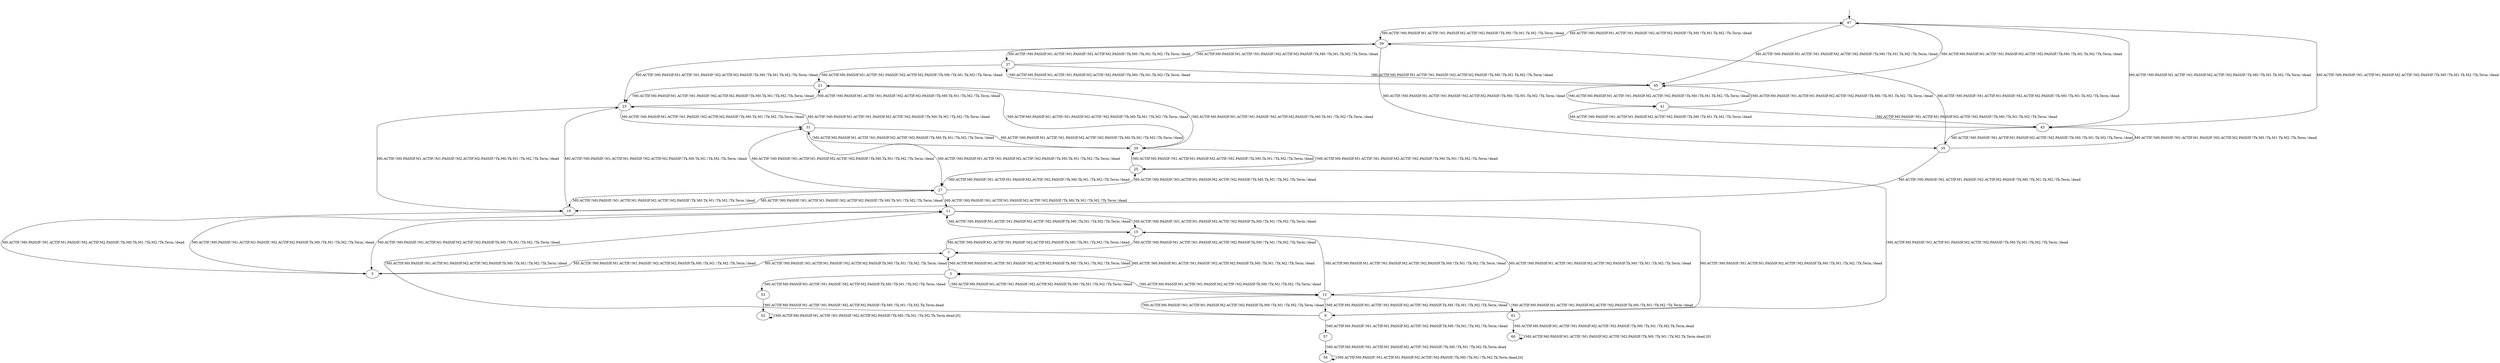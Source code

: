 digraph system {
_47[label="", shape=none ];
_47->47;
15->7 [label= "M0.ACTIF.!M0.PASSIF.M1.ACTIF.!M1.PASSIF.M2.ACTIF.!M2.PASSIF.Tk.M0.!Tk.M1.!Tk.M2.!Tk.Term.!dead"];
15->11 [label= "M0.ACTIF.!M0.PASSIF.M1.ACTIF.!M1.PASSIF.M2.ACTIF.!M2.PASSIF.Tk.M0.!Tk.M1.!Tk.M2.!Tk.Term.!dead"];
15->13 [label= "M0.ACTIF.!M0.PASSIF.M1.ACTIF.!M1.PASSIF.M2.ACTIF.!M2.PASSIF.Tk.M0.!Tk.M1.!Tk.M2.!Tk.Term.!dead"];
31->23 [label= "M0.ACTIF.!M0.PASSIF.M1.ACTIF.!M1.PASSIF.M2.ACTIF.!M2.PASSIF.!Tk.M0.Tk.M1.!Tk.M2.!Tk.Term.!dead"];
31->27 [label= "M0.ACTIF.!M0.PASSIF.M1.ACTIF.!M1.PASSIF.M2.ACTIF.!M2.PASSIF.!Tk.M0.Tk.M1.!Tk.M2.!Tk.Term.!dead"];
31->29 [label= "M0.ACTIF.!M0.PASSIF.M1.ACTIF.!M1.PASSIF.M2.ACTIF.!M2.PASSIF.!Tk.M0.Tk.M1.!Tk.M2.!Tk.Term.!dead"];
47->39 [label= "M0.ACTIF.!M0.PASSIF.M1.ACTIF.!M1.PASSIF.M2.ACTIF.!M2.PASSIF.!Tk.M0.!Tk.M1.Tk.M2.!Tk.Term.!dead"];
47->43 [label= "M0.ACTIF.!M0.PASSIF.M1.ACTIF.!M1.PASSIF.M2.ACTIF.!M2.PASSIF.!Tk.M0.!Tk.M1.Tk.M2.!Tk.Term.!dead"];
47->45 [label= "M0.ACTIF.!M0.PASSIF.M1.ACTIF.!M1.PASSIF.M2.ACTIF.!M2.PASSIF.!Tk.M0.!Tk.M1.Tk.M2.!Tk.Term.!dead"];
7->15 [label= "M0.ACTIF.!M0.PASSIF.M1.ACTIF.!M1.PASSIF.!M2.ACTIF.M2.PASSIF.Tk.M0.!Tk.M1.!Tk.M2.!Tk.Term.!dead"];
7->3 [label= "M0.ACTIF.!M0.PASSIF.M1.ACTIF.!M1.PASSIF.!M2.ACTIF.M2.PASSIF.Tk.M0.!Tk.M1.!Tk.M2.!Tk.Term.!dead"];
7->5 [label= "M0.ACTIF.!M0.PASSIF.M1.ACTIF.!M1.PASSIF.!M2.ACTIF.M2.PASSIF.Tk.M0.!Tk.M1.!Tk.M2.!Tk.Term.!dead"];
23->31 [label= "M0.ACTIF.!M0.PASSIF.M1.ACTIF.!M1.PASSIF.!M2.ACTIF.M2.PASSIF.!Tk.M0.Tk.M1.!Tk.M2.!Tk.Term.!dead"];
23->19 [label= "M0.ACTIF.!M0.PASSIF.M1.ACTIF.!M1.PASSIF.!M2.ACTIF.M2.PASSIF.!Tk.M0.Tk.M1.!Tk.M2.!Tk.Term.!dead"];
23->21 [label= "M0.ACTIF.!M0.PASSIF.M1.ACTIF.!M1.PASSIF.!M2.ACTIF.M2.PASSIF.!Tk.M0.Tk.M1.!Tk.M2.!Tk.Term.!dead"];
39->47 [label= "M0.ACTIF.!M0.PASSIF.M1.ACTIF.!M1.PASSIF.!M2.ACTIF.M2.PASSIF.!Tk.M0.!Tk.M1.Tk.M2.!Tk.Term.!dead"];
39->23 [label= "M0.ACTIF.!M0.PASSIF.M1.ACTIF.!M1.PASSIF.!M2.ACTIF.M2.PASSIF.!Tk.M0.!Tk.M1.Tk.M2.!Tk.Term.!dead"];
39->35 [label= "M0.ACTIF.!M0.PASSIF.M1.ACTIF.!M1.PASSIF.!M2.ACTIF.M2.PASSIF.!Tk.M0.!Tk.M1.Tk.M2.!Tk.Term.!dead"];
39->37 [label= "M0.ACTIF.!M0.PASSIF.M1.ACTIF.!M1.PASSIF.!M2.ACTIF.M2.PASSIF.!Tk.M0.!Tk.M1.Tk.M2.!Tk.Term.!dead"];
11->15 [label= "M0.ACTIF.!M0.PASSIF.!M1.ACTIF.M1.PASSIF.M2.ACTIF.!M2.PASSIF.Tk.M0.!Tk.M1.!Tk.M2.!Tk.Term.!dead"];
11->3 [label= "M0.ACTIF.!M0.PASSIF.!M1.ACTIF.M1.PASSIF.M2.ACTIF.!M2.PASSIF.Tk.M0.!Tk.M1.!Tk.M2.!Tk.Term.!dead"];
11->9 [label= "M0.ACTIF.!M0.PASSIF.!M1.ACTIF.M1.PASSIF.M2.ACTIF.!M2.PASSIF.Tk.M0.!Tk.M1.!Tk.M2.!Tk.Term.!dead"];
27->31 [label= "M0.ACTIF.!M0.PASSIF.!M1.ACTIF.M1.PASSIF.M2.ACTIF.!M2.PASSIF.!Tk.M0.Tk.M1.!Tk.M2.!Tk.Term.!dead"];
27->11 [label= "M0.ACTIF.!M0.PASSIF.!M1.ACTIF.M1.PASSIF.M2.ACTIF.!M2.PASSIF.!Tk.M0.Tk.M1.!Tk.M2.!Tk.Term.!dead"];
27->19 [label= "M0.ACTIF.!M0.PASSIF.!M1.ACTIF.M1.PASSIF.M2.ACTIF.!M2.PASSIF.!Tk.M0.Tk.M1.!Tk.M2.!Tk.Term.!dead"];
27->25 [label= "M0.ACTIF.!M0.PASSIF.!M1.ACTIF.M1.PASSIF.M2.ACTIF.!M2.PASSIF.!Tk.M0.Tk.M1.!Tk.M2.!Tk.Term.!dead"];
43->47 [label= "M0.ACTIF.!M0.PASSIF.!M1.ACTIF.M1.PASSIF.M2.ACTIF.!M2.PASSIF.!Tk.M0.!Tk.M1.Tk.M2.!Tk.Term.!dead"];
43->35 [label= "M0.ACTIF.!M0.PASSIF.!M1.ACTIF.M1.PASSIF.M2.ACTIF.!M2.PASSIF.!Tk.M0.!Tk.M1.Tk.M2.!Tk.Term.!dead"];
43->41 [label= "M0.ACTIF.!M0.PASSIF.!M1.ACTIF.M1.PASSIF.M2.ACTIF.!M2.PASSIF.!Tk.M0.!Tk.M1.Tk.M2.!Tk.Term.!dead"];
3->7 [label= "M0.ACTIF.!M0.PASSIF.!M1.ACTIF.M1.PASSIF.!M2.ACTIF.M2.PASSIF.Tk.M0.!Tk.M1.!Tk.M2.!Tk.Term.!dead"];
3->11 [label= "M0.ACTIF.!M0.PASSIF.!M1.ACTIF.M1.PASSIF.!M2.ACTIF.M2.PASSIF.Tk.M0.!Tk.M1.!Tk.M2.!Tk.Term.!dead"];
19->23 [label= "M0.ACTIF.!M0.PASSIF.!M1.ACTIF.M1.PASSIF.!M2.ACTIF.M2.PASSIF.!Tk.M0.Tk.M1.!Tk.M2.!Tk.Term.!dead"];
19->27 [label= "M0.ACTIF.!M0.PASSIF.!M1.ACTIF.M1.PASSIF.!M2.ACTIF.M2.PASSIF.!Tk.M0.Tk.M1.!Tk.M2.!Tk.Term.!dead"];
19->3 [label= "M0.ACTIF.!M0.PASSIF.!M1.ACTIF.M1.PASSIF.!M2.ACTIF.M2.PASSIF.!Tk.M0.Tk.M1.!Tk.M2.!Tk.Term.!dead"];
35->39 [label= "M0.ACTIF.!M0.PASSIF.!M1.ACTIF.M1.PASSIF.!M2.ACTIF.M2.PASSIF.!Tk.M0.!Tk.M1.Tk.M2.!Tk.Term.!dead"];
35->43 [label= "M0.ACTIF.!M0.PASSIF.!M1.ACTIF.M1.PASSIF.!M2.ACTIF.M2.PASSIF.!Tk.M0.!Tk.M1.Tk.M2.!Tk.Term.!dead"];
35->19 [label= "M0.ACTIF.!M0.PASSIF.!M1.ACTIF.M1.PASSIF.!M2.ACTIF.M2.PASSIF.!Tk.M0.!Tk.M1.Tk.M2.!Tk.Term.!dead"];
13->15 [label= "!M0.ACTIF.M0.PASSIF.M1.ACTIF.!M1.PASSIF.M2.ACTIF.!M2.PASSIF.Tk.M0.!Tk.M1.!Tk.M2.!Tk.Term.!dead"];
13->61 [label= "!M0.ACTIF.M0.PASSIF.M1.ACTIF.!M1.PASSIF.M2.ACTIF.!M2.PASSIF.Tk.M0.!Tk.M1.!Tk.M2.!Tk.Term.!dead"];
13->5 [label= "!M0.ACTIF.M0.PASSIF.M1.ACTIF.!M1.PASSIF.M2.ACTIF.!M2.PASSIF.Tk.M0.!Tk.M1.!Tk.M2.!Tk.Term.!dead"];
13->9 [label= "!M0.ACTIF.M0.PASSIF.M1.ACTIF.!M1.PASSIF.M2.ACTIF.!M2.PASSIF.Tk.M0.!Tk.M1.!Tk.M2.!Tk.Term.!dead"];
29->31 [label= "!M0.ACTIF.M0.PASSIF.M1.ACTIF.!M1.PASSIF.M2.ACTIF.!M2.PASSIF.!Tk.M0.Tk.M1.!Tk.M2.!Tk.Term.!dead"];
29->21 [label= "!M0.ACTIF.M0.PASSIF.M1.ACTIF.!M1.PASSIF.M2.ACTIF.!M2.PASSIF.!Tk.M0.Tk.M1.!Tk.M2.!Tk.Term.!dead"];
29->25 [label= "!M0.ACTIF.M0.PASSIF.M1.ACTIF.!M1.PASSIF.M2.ACTIF.!M2.PASSIF.!Tk.M0.Tk.M1.!Tk.M2.!Tk.Term.!dead"];
45->47 [label= "!M0.ACTIF.M0.PASSIF.M1.ACTIF.!M1.PASSIF.M2.ACTIF.!M2.PASSIF.!Tk.M0.!Tk.M1.Tk.M2.!Tk.Term.!dead"];
45->37 [label= "!M0.ACTIF.M0.PASSIF.M1.ACTIF.!M1.PASSIF.M2.ACTIF.!M2.PASSIF.!Tk.M0.!Tk.M1.Tk.M2.!Tk.Term.!dead"];
45->41 [label= "!M0.ACTIF.M0.PASSIF.M1.ACTIF.!M1.PASSIF.M2.ACTIF.!M2.PASSIF.!Tk.M0.!Tk.M1.Tk.M2.!Tk.Term.!dead"];
61->60 [label= "!M0.ACTIF.M0.PASSIF.M1.ACTIF.!M1.PASSIF.M2.ACTIF.!M2.PASSIF.!Tk.M0.!Tk.M1.!Tk.M2.Tk.Term.dead"];
60->60 [label= "!M0.ACTIF.M0.PASSIF.M1.ACTIF.!M1.PASSIF.M2.ACTIF.!M2.PASSIF.!Tk.M0.!Tk.M1.!Tk.M2.Tk.Term.dead,[0]"];
5->7 [label= "!M0.ACTIF.M0.PASSIF.M1.ACTIF.!M1.PASSIF.!M2.ACTIF.M2.PASSIF.Tk.M0.!Tk.M1.!Tk.M2.!Tk.Term.!dead"];
5->13 [label= "!M0.ACTIF.M0.PASSIF.M1.ACTIF.!M1.PASSIF.!M2.ACTIF.M2.PASSIF.Tk.M0.!Tk.M1.!Tk.M2.!Tk.Term.!dead"];
5->53 [label= "!M0.ACTIF.M0.PASSIF.M1.ACTIF.!M1.PASSIF.!M2.ACTIF.M2.PASSIF.Tk.M0.!Tk.M1.!Tk.M2.!Tk.Term.!dead"];
21->23 [label= "!M0.ACTIF.M0.PASSIF.M1.ACTIF.!M1.PASSIF.!M2.ACTIF.M2.PASSIF.!Tk.M0.Tk.M1.!Tk.M2.!Tk.Term.!dead"];
21->29 [label= "!M0.ACTIF.M0.PASSIF.M1.ACTIF.!M1.PASSIF.!M2.ACTIF.M2.PASSIF.!Tk.M0.Tk.M1.!Tk.M2.!Tk.Term.!dead"];
37->39 [label= "!M0.ACTIF.M0.PASSIF.M1.ACTIF.!M1.PASSIF.!M2.ACTIF.M2.PASSIF.!Tk.M0.!Tk.M1.Tk.M2.!Tk.Term.!dead"];
37->45 [label= "!M0.ACTIF.M0.PASSIF.M1.ACTIF.!M1.PASSIF.!M2.ACTIF.M2.PASSIF.!Tk.M0.!Tk.M1.Tk.M2.!Tk.Term.!dead"];
37->21 [label= "!M0.ACTIF.M0.PASSIF.M1.ACTIF.!M1.PASSIF.!M2.ACTIF.M2.PASSIF.!Tk.M0.!Tk.M1.Tk.M2.!Tk.Term.!dead"];
53->52 [label= "!M0.ACTIF.M0.PASSIF.M1.ACTIF.!M1.PASSIF.!M2.ACTIF.M2.PASSIF.!Tk.M0.!Tk.M1.!Tk.M2.Tk.Term.dead"];
52->52 [label= "!M0.ACTIF.M0.PASSIF.M1.ACTIF.!M1.PASSIF.!M2.ACTIF.M2.PASSIF.!Tk.M0.!Tk.M1.!Tk.M2.Tk.Term.dead,[0]"];
9->11 [label= "!M0.ACTIF.M0.PASSIF.!M1.ACTIF.M1.PASSIF.M2.ACTIF.!M2.PASSIF.Tk.M0.!Tk.M1.!Tk.M2.!Tk.Term.!dead"];
9->13 [label= "!M0.ACTIF.M0.PASSIF.!M1.ACTIF.M1.PASSIF.M2.ACTIF.!M2.PASSIF.Tk.M0.!Tk.M1.!Tk.M2.!Tk.Term.!dead"];
9->57 [label= "!M0.ACTIF.M0.PASSIF.!M1.ACTIF.M1.PASSIF.M2.ACTIF.!M2.PASSIF.Tk.M0.!Tk.M1.!Tk.M2.!Tk.Term.!dead"];
25->27 [label= "!M0.ACTIF.M0.PASSIF.!M1.ACTIF.M1.PASSIF.M2.ACTIF.!M2.PASSIF.!Tk.M0.Tk.M1.!Tk.M2.!Tk.Term.!dead"];
25->29 [label= "!M0.ACTIF.M0.PASSIF.!M1.ACTIF.M1.PASSIF.M2.ACTIF.!M2.PASSIF.!Tk.M0.Tk.M1.!Tk.M2.!Tk.Term.!dead"];
25->9 [label= "!M0.ACTIF.M0.PASSIF.!M1.ACTIF.M1.PASSIF.M2.ACTIF.!M2.PASSIF.!Tk.M0.Tk.M1.!Tk.M2.!Tk.Term.!dead"];
41->43 [label= "!M0.ACTIF.M0.PASSIF.!M1.ACTIF.M1.PASSIF.M2.ACTIF.!M2.PASSIF.!Tk.M0.!Tk.M1.Tk.M2.!Tk.Term.!dead"];
41->45 [label= "!M0.ACTIF.M0.PASSIF.!M1.ACTIF.M1.PASSIF.M2.ACTIF.!M2.PASSIF.!Tk.M0.!Tk.M1.Tk.M2.!Tk.Term.!dead"];
57->56 [label= "!M0.ACTIF.M0.PASSIF.!M1.ACTIF.M1.PASSIF.M2.ACTIF.!M2.PASSIF.!Tk.M0.!Tk.M1.!Tk.M2.Tk.Term.dead"];
56->56 [label= "!M0.ACTIF.M0.PASSIF.!M1.ACTIF.M1.PASSIF.M2.ACTIF.!M2.PASSIF.!Tk.M0.!Tk.M1.!Tk.M2.Tk.Term.dead,[0]"];
}
